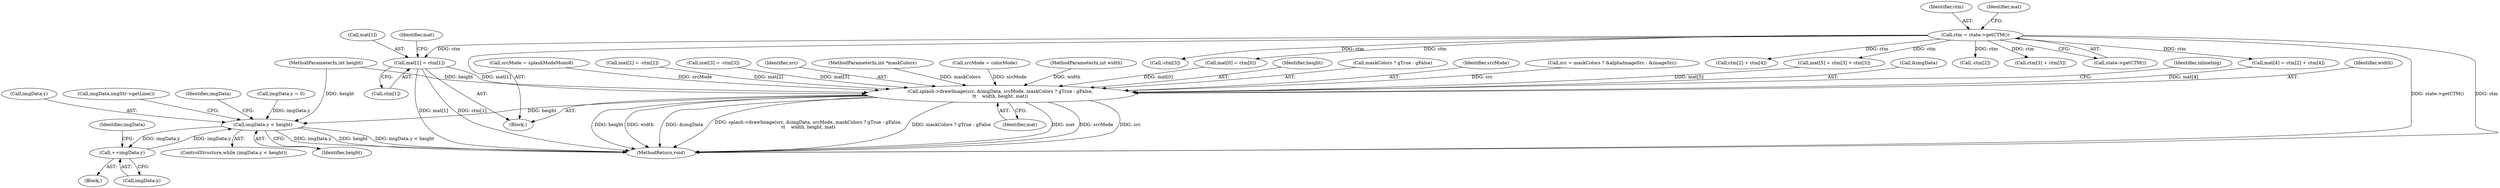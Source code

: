 digraph "0_poppler_284a92899602daa4a7f429e61849e794569310b5@array" {
"1000131" [label="(Call,mat[1] = ctm[1])"];
"1000121" [label="(Call,ctm = state->getCTM())"];
"1000531" [label="(Call,splash->drawImage(src, &imgData, srcMode, maskColors ? gTrue : gFalse,\n\t\t    width, height, mat))"];
"1000547" [label="(Call,imgData.y < height)"];
"1000554" [label="(Call,++imgData.y)"];
"1000135" [label="(Call,ctm[1])"];
"1000520" [label="(Call,srcMode = colorMode)"];
"1000104" [label="(MethodParameterIn,int width)"];
"1000150" [label="(Call,-ctm[3])"];
"1000138" [label="(Call,mat[2] = -ctm[2])"];
"1000158" [label="(Call,ctm[2] + ctm[4])"];
"1000146" [label="(Call,mat[3] = -ctm[3])"];
"1000546" [label="(ControlStructure,while (imgData.y < height))"];
"1000532" [label="(Identifier,src)"];
"1000142" [label="(Call,-ctm[2])"];
"1000554" [label="(Call,++imgData.y)"];
"1000132" [label="(Call,mat[1])"];
"1000122" [label="(Identifier,ctm)"];
"1000552" [label="(Block,)"];
"1000169" [label="(Call,ctm[3] + ctm[5])"];
"1000542" [label="(Identifier,mat)"];
"1000109" [label="(Block,)"];
"1000107" [label="(MethodParameterIn,int *maskColors)"];
"1000555" [label="(Call,imgData.y)"];
"1000165" [label="(Call,mat[5] = ctm[3] + ctm[5])"];
"1000541" [label="(Identifier,height)"];
"1000140" [label="(Identifier,mat)"];
"1000536" [label="(Call,maskColors ? gTrue : gFalse)"];
"1000535" [label="(Identifier,srcMode)"];
"1000553" [label="(Call,imgData.imgStr->getLine())"];
"1000154" [label="(Call,mat[4] = ctm[2] + ctm[4])"];
"1000131" [label="(Call,mat[1] = ctm[1])"];
"1000547" [label="(Call,imgData.y < height)"];
"1000121" [label="(Call,ctm = state->getCTM())"];
"1000523" [label="(Call,src = maskColors ? &alphaImageSrc : &imageSrc)"];
"1000531" [label="(Call,splash->drawImage(src, &imgData, srcMode, maskColors ? gTrue : gFalse,\n\t\t    width, height, mat))"];
"1000533" [label="(Call,&imgData)"];
"1000560" [label="(Identifier,imgData)"];
"1000208" [label="(Call,imgData.y = 0)"];
"1000544" [label="(Identifier,inlineImg)"];
"1000548" [label="(Call,imgData.y)"];
"1000126" [label="(Identifier,mat)"];
"1000105" [label="(MethodParameterIn,int height)"];
"1000551" [label="(Identifier,height)"];
"1000566" [label="(MethodReturn,void)"];
"1000540" [label="(Identifier,width)"];
"1000549" [label="(Identifier,imgData)"];
"1000515" [label="(Call,srcMode = splashModeMono8)"];
"1000123" [label="(Call,state->getCTM())"];
"1000124" [label="(Call,mat[0] = ctm[0])"];
"1000131" -> "1000109"  [label="AST: "];
"1000131" -> "1000135"  [label="CFG: "];
"1000132" -> "1000131"  [label="AST: "];
"1000135" -> "1000131"  [label="AST: "];
"1000140" -> "1000131"  [label="CFG: "];
"1000131" -> "1000566"  [label="DDG: mat[1]"];
"1000131" -> "1000566"  [label="DDG: ctm[1]"];
"1000121" -> "1000131"  [label="DDG: ctm"];
"1000131" -> "1000531"  [label="DDG: mat[1]"];
"1000121" -> "1000109"  [label="AST: "];
"1000121" -> "1000123"  [label="CFG: "];
"1000122" -> "1000121"  [label="AST: "];
"1000123" -> "1000121"  [label="AST: "];
"1000126" -> "1000121"  [label="CFG: "];
"1000121" -> "1000566"  [label="DDG: state->getCTM()"];
"1000121" -> "1000566"  [label="DDG: ctm"];
"1000121" -> "1000124"  [label="DDG: ctm"];
"1000121" -> "1000142"  [label="DDG: ctm"];
"1000121" -> "1000150"  [label="DDG: ctm"];
"1000121" -> "1000154"  [label="DDG: ctm"];
"1000121" -> "1000158"  [label="DDG: ctm"];
"1000121" -> "1000165"  [label="DDG: ctm"];
"1000121" -> "1000169"  [label="DDG: ctm"];
"1000531" -> "1000109"  [label="AST: "];
"1000531" -> "1000542"  [label="CFG: "];
"1000532" -> "1000531"  [label="AST: "];
"1000533" -> "1000531"  [label="AST: "];
"1000535" -> "1000531"  [label="AST: "];
"1000536" -> "1000531"  [label="AST: "];
"1000540" -> "1000531"  [label="AST: "];
"1000541" -> "1000531"  [label="AST: "];
"1000542" -> "1000531"  [label="AST: "];
"1000544" -> "1000531"  [label="CFG: "];
"1000531" -> "1000566"  [label="DDG: width"];
"1000531" -> "1000566"  [label="DDG: &imgData"];
"1000531" -> "1000566"  [label="DDG: splash->drawImage(src, &imgData, srcMode, maskColors ? gTrue : gFalse,\n\t\t    width, height, mat)"];
"1000531" -> "1000566"  [label="DDG: maskColors ? gTrue : gFalse"];
"1000531" -> "1000566"  [label="DDG: mat"];
"1000531" -> "1000566"  [label="DDG: srcMode"];
"1000531" -> "1000566"  [label="DDG: src"];
"1000531" -> "1000566"  [label="DDG: height"];
"1000523" -> "1000531"  [label="DDG: src"];
"1000515" -> "1000531"  [label="DDG: srcMode"];
"1000520" -> "1000531"  [label="DDG: srcMode"];
"1000107" -> "1000531"  [label="DDG: maskColors"];
"1000104" -> "1000531"  [label="DDG: width"];
"1000105" -> "1000531"  [label="DDG: height"];
"1000124" -> "1000531"  [label="DDG: mat[0]"];
"1000165" -> "1000531"  [label="DDG: mat[5]"];
"1000154" -> "1000531"  [label="DDG: mat[4]"];
"1000146" -> "1000531"  [label="DDG: mat[3]"];
"1000138" -> "1000531"  [label="DDG: mat[2]"];
"1000531" -> "1000547"  [label="DDG: height"];
"1000547" -> "1000546"  [label="AST: "];
"1000547" -> "1000551"  [label="CFG: "];
"1000548" -> "1000547"  [label="AST: "];
"1000551" -> "1000547"  [label="AST: "];
"1000553" -> "1000547"  [label="CFG: "];
"1000560" -> "1000547"  [label="CFG: "];
"1000547" -> "1000566"  [label="DDG: imgData.y"];
"1000547" -> "1000566"  [label="DDG: height"];
"1000547" -> "1000566"  [label="DDG: imgData.y < height"];
"1000208" -> "1000547"  [label="DDG: imgData.y"];
"1000554" -> "1000547"  [label="DDG: imgData.y"];
"1000105" -> "1000547"  [label="DDG: height"];
"1000547" -> "1000554"  [label="DDG: imgData.y"];
"1000554" -> "1000552"  [label="AST: "];
"1000554" -> "1000555"  [label="CFG: "];
"1000555" -> "1000554"  [label="AST: "];
"1000549" -> "1000554"  [label="CFG: "];
}
